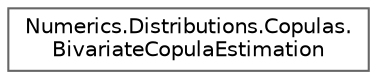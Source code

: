 digraph "Graphical Class Hierarchy"
{
 // LATEX_PDF_SIZE
  bgcolor="transparent";
  edge [fontname=Helvetica,fontsize=10,labelfontname=Helvetica,labelfontsize=10];
  node [fontname=Helvetica,fontsize=10,shape=box,height=0.2,width=0.4];
  rankdir="LR";
  Node0 [id="Node000000",label="Numerics.Distributions.Copulas.\lBivariateCopulaEstimation",height=0.2,width=0.4,color="grey40", fillcolor="white", style="filled",URL="$class_numerics_1_1_distributions_1_1_copulas_1_1_bivariate_copula_estimation.html",tooltip="A class for estimating the parameters of a bivariate copula."];
}
